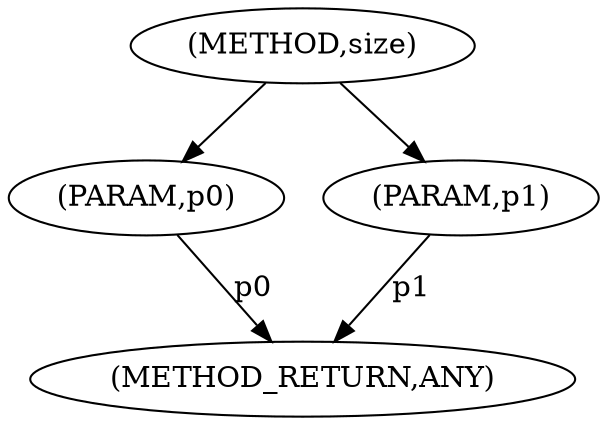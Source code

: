 digraph "size" {  
"891" [label = <(METHOD,size)> ]
"895" [label = <(METHOD_RETURN,ANY)> ]
"892" [label = <(PARAM,p0)> ]
"893" [label = <(PARAM,p1)> ]
  "892" -> "895"  [ label = "p0"] 
  "893" -> "895"  [ label = "p1"] 
  "891" -> "892" 
  "891" -> "893" 
}
